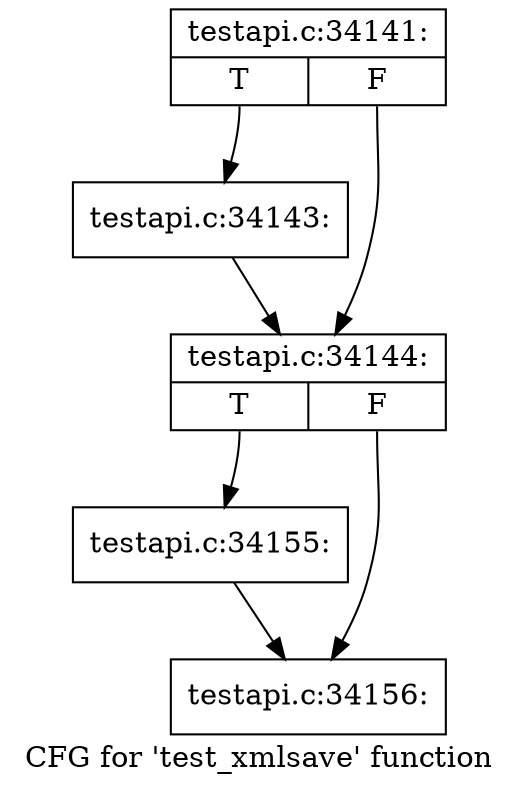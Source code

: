 digraph "CFG for 'test_xmlsave' function" {
	label="CFG for 'test_xmlsave' function";

	Node0x52fd6a0 [shape=record,label="{testapi.c:34141:|{<s0>T|<s1>F}}"];
	Node0x52fd6a0:s0 -> Node0x5294bc0;
	Node0x52fd6a0:s1 -> Node0x5294c10;
	Node0x5294bc0 [shape=record,label="{testapi.c:34143:}"];
	Node0x5294bc0 -> Node0x5294c10;
	Node0x5294c10 [shape=record,label="{testapi.c:34144:|{<s0>T|<s1>F}}"];
	Node0x5294c10:s0 -> Node0x39c0dc0;
	Node0x5294c10:s1 -> Node0x530d810;
	Node0x39c0dc0 [shape=record,label="{testapi.c:34155:}"];
	Node0x39c0dc0 -> Node0x530d810;
	Node0x530d810 [shape=record,label="{testapi.c:34156:}"];
}
